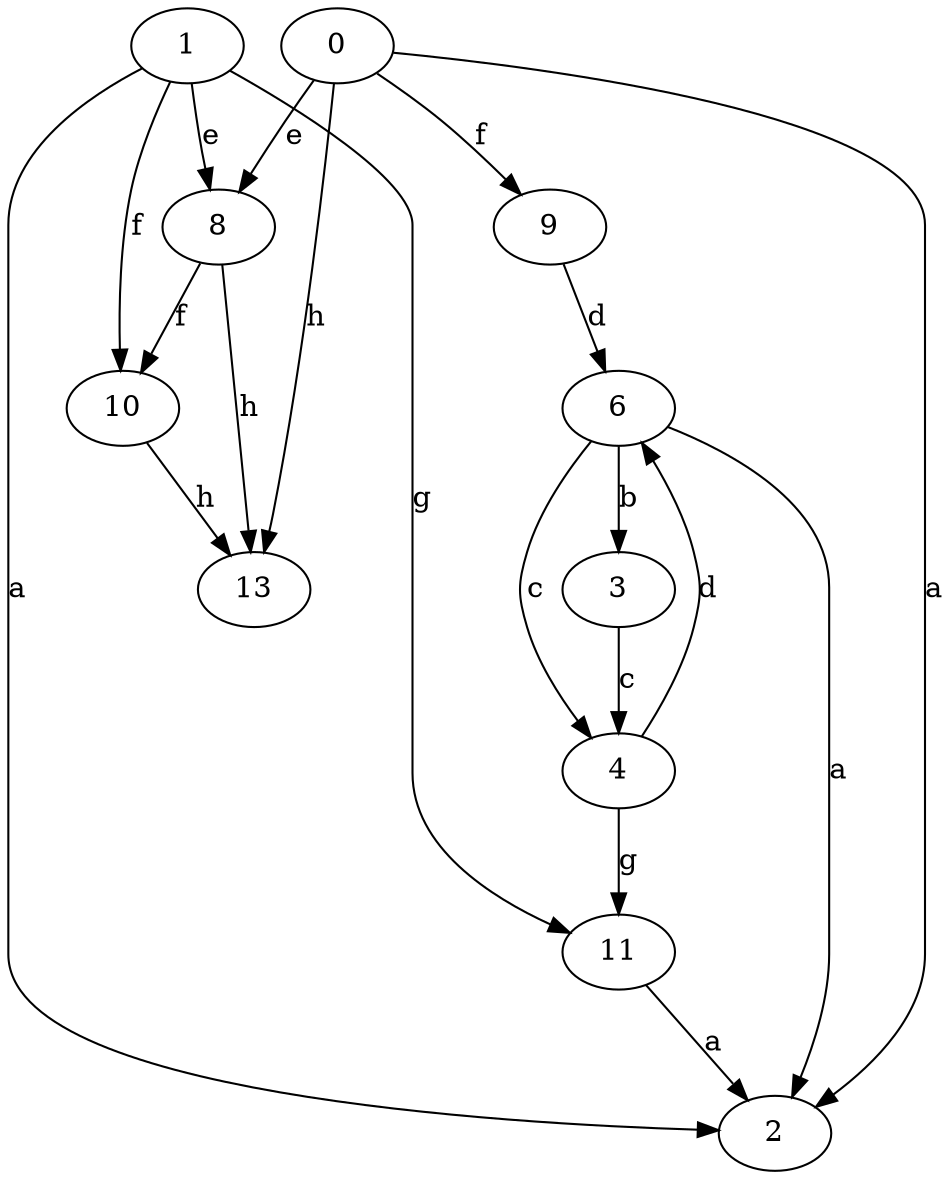 strict digraph  {
1;
2;
3;
4;
6;
8;
9;
10;
11;
0;
13;
1 -> 2  [label=a];
1 -> 8  [label=e];
1 -> 10  [label=f];
1 -> 11  [label=g];
3 -> 4  [label=c];
4 -> 6  [label=d];
4 -> 11  [label=g];
6 -> 2  [label=a];
6 -> 3  [label=b];
6 -> 4  [label=c];
8 -> 10  [label=f];
8 -> 13  [label=h];
9 -> 6  [label=d];
10 -> 13  [label=h];
11 -> 2  [label=a];
0 -> 2  [label=a];
0 -> 8  [label=e];
0 -> 9  [label=f];
0 -> 13  [label=h];
}
